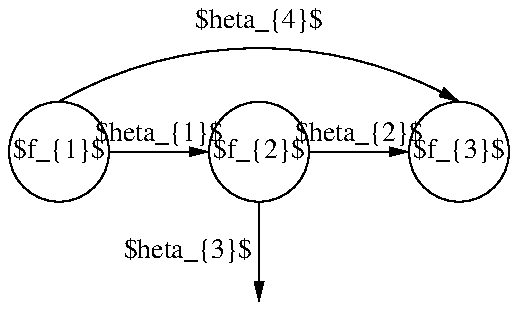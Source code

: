 .PS
G1: circle "$f_{1}$";
arrow "$\theta_{1}$" above;
G2: circle "$f_{2}$";
arrow "$\theta_{2}$" above;
G3: circle "$f_{3}$";
arrow down from G2.s "$\theta_{3}$ " rjust;
A1: arc -> cw from G1.n to G3.n rad 2i;
"$\theta_{4}$" at G2 + 0, 0.65i;
.PE
